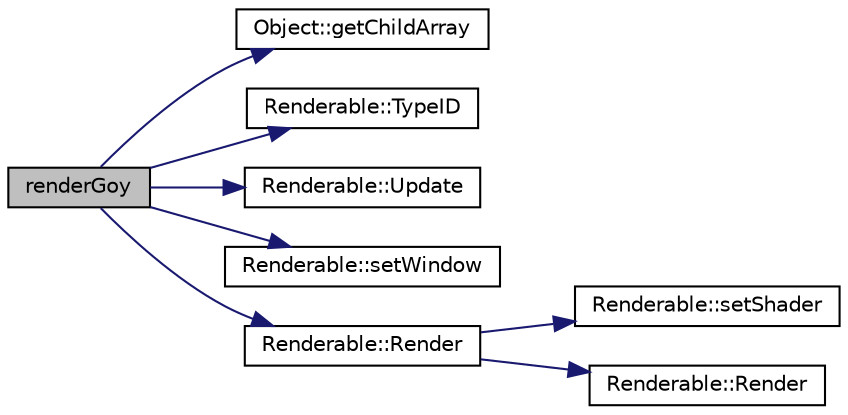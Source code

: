 digraph "renderGoy"
{
  edge [fontname="Helvetica",fontsize="10",labelfontname="Helvetica",labelfontsize="10"];
  node [fontname="Helvetica",fontsize="10",shape=record];
  rankdir="LR";
  Node1 [label="renderGoy",height=0.2,width=0.4,color="black", fillcolor="grey75", style="filled", fontcolor="black"];
  Node1 -> Node2 [color="midnightblue",fontsize="10",style="solid",fontname="Helvetica"];
  Node2 [label="Object::getChildArray",height=0.2,width=0.4,color="black", fillcolor="white", style="filled",URL="$class_object.html#a3e28b2141af9adf2295da0a4f79da2bd"];
  Node1 -> Node3 [color="midnightblue",fontsize="10",style="solid",fontname="Helvetica"];
  Node3 [label="Renderable::TypeID",height=0.2,width=0.4,color="black", fillcolor="white", style="filled",URL="$class_renderable.html#a06154a610172db7c405e6e5950c7d72c"];
  Node1 -> Node4 [color="midnightblue",fontsize="10",style="solid",fontname="Helvetica"];
  Node4 [label="Renderable::Update",height=0.2,width=0.4,color="black", fillcolor="white", style="filled",URL="$class_renderable.html#ae1ef60cad90ba4a262582ca2529e1344"];
  Node1 -> Node5 [color="midnightblue",fontsize="10",style="solid",fontname="Helvetica"];
  Node5 [label="Renderable::setWindow",height=0.2,width=0.4,color="black", fillcolor="white", style="filled",URL="$class_renderable.html#ab6a1c25b48c57760ada686e41f700955"];
  Node1 -> Node6 [color="midnightblue",fontsize="10",style="solid",fontname="Helvetica"];
  Node6 [label="Renderable::Render",height=0.2,width=0.4,color="black", fillcolor="white", style="filled",URL="$class_renderable.html#a810a41897134fc2d1ec19d30c6c6b24c"];
  Node6 -> Node7 [color="midnightblue",fontsize="10",style="solid",fontname="Helvetica"];
  Node7 [label="Renderable::setShader",height=0.2,width=0.4,color="black", fillcolor="white", style="filled",URL="$class_renderable.html#aeb1e795d81876a10149387d2496af6c3"];
  Node6 -> Node8 [color="midnightblue",fontsize="10",style="solid",fontname="Helvetica"];
  Node8 [label="Renderable::Render",height=0.2,width=0.4,color="black", fillcolor="white", style="filled",URL="$class_renderable.html#a6bc986f9a3962fc06bc1c7f9b729104f"];
}

